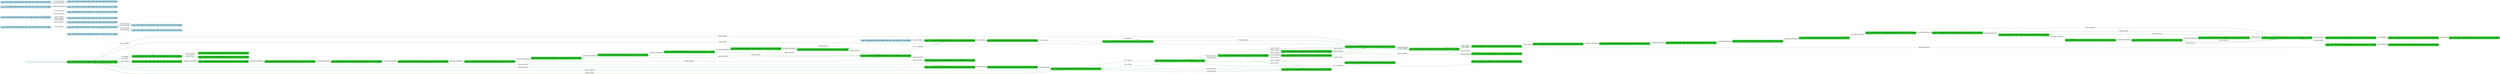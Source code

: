 digraph g {

	rankdir="LR"

	__invisible__[shape="point", color="forestgreen"]
	c0q4[label=<<b>c<sub>0</sub>q<sub>4</sub> = AC=0, Be=0, CS=0, De=0, Do=0, Gl=0, Li=0, Lo=0, Mv=0, Tr=0, Us=1, Wa=0</b>>, shape="box", style="rounded, filled", fillcolor="limegreen", color="forestgreen", penwidth=3] // Initial
	c1q0[label=<<b>c<sub>1</sub>q<sub>0</sub> = AC=0, Be=0, CS=0, De=0, Do=0, Gl=0, Li=0, Lo=0, Mv=1, Tr=0, Us=1, Wa=0</b>>, shape="box", style="rounded, filled", fillcolor="limegreen", color="forestgreen"]
	c63q0[label=<<b>c<sub>63</sub>q<sub>0</sub> = AC=0, Be=0, CS=0, De=0, Do=0, Gl=1, Li=0, Lo=0, Mv=1, Tr=0, Us=1, Wa=0</b>>, shape="box", style="rounded, filled", fillcolor="limegreen", color="forestgreen"]
	c64q0[label=<<b>c<sub>64</sub>q<sub>0</sub> = AC=0, Be=0, CS=0, De=0, Do=0, Gl=0, Li=1, Lo=0, Mv=1, Tr=0, Us=1, Wa=0</b>>, shape="box", style="rounded, filled", fillcolor="limegreen", color="forestgreen"]
	c2q0[label=<<b>c<sub>2</sub>q<sub>0</sub> = AC=0, Be=0, CS=0, De=0, Do=0, Gl=0, Li=0, Lo=1, Mv=0, Tr=1, Us=1, Wa=0</b>>, shape="box", style="rounded, filled", fillcolor="limegreen", color="forestgreen"]
	c9q0[label=<<b>c<sub>9</sub>q<sub>0</sub> = AC=0, Be=0, CS=0, De=1, Do=0, Gl=0, Li=0, Lo=1, Mv=0, Tr=1, Us=1, Wa=0</b>>, shape="box", style="rounded, filled", fillcolor="limegreen", color="forestgreen"]
	c33q0[label=<<b>c<sub>33</sub>q<sub>0</sub> = AC=0, Be=0, CS=0, De=2, Do=0, Gl=0, Li=0, Lo=1, Mv=0, Tr=1, Us=1, Wa=0</b>>, shape="box", style="rounded, filled", fillcolor="limegreen", color="forestgreen"]
	c34q0[label=<<b>c<sub>34</sub>q<sub>0</sub> = AC=0, Be=0, CS=0, De=3, Do=0, Gl=0, Li=0, Lo=1, Mv=0, Tr=1, Us=1, Wa=0</b>>, shape="box", style="rounded, filled", fillcolor="limegreen", color="forestgreen"]
	c35q0[label=<<b>c<sub>35</sub>q<sub>0</sub> = AC=0, Be=0, CS=0, De=4, Do=0, Gl=0, Li=0, Lo=1, Mv=0, Tr=1, Us=1, Wa=0</b>>, shape="box", style="rounded, filled", fillcolor="limegreen", color="forestgreen"]
	c13q0[label=<<b>c<sub>13</sub>q<sub>0</sub> = AC=0, Be=0, CS=0, De=5, Do=0, Gl=0, Li=0, Lo=1, Mv=0, Tr=1, Us=1, Wa=0</b>>, shape="box", style="rounded, filled", fillcolor="limegreen", color="forestgreen"]
	c14q2[label=<<b>c<sub>14</sub>q<sub>2</sub> = AC=1, Be=0, CS=0, De=0, Do=0, Gl=0, Li=0, Lo=1, Mv=0, Tr=0, Us=1, Wa=0</b>>, shape="box", style="rounded, filled", fillcolor="limegreen", color="forestgreen"]
	c21q0[label=<<b>c<sub>21</sub>q<sub>0</sub> = AC=0, Be=0, CS=0, De=0, Do=0, Gl=0, Li=0, Lo=1, Mv=0, Tr=0, Us=1, Wa=0</b>>, shape="box", style="rounded, filled", fillcolor="limegreen", color="forestgreen"]
	c30q0[label=<<b>c<sub>30</sub>q<sub>0</sub> = AC=1, Be=0, CS=0, De=0, Do=0, Gl=0, Li=0, Lo=0, Mv=0, Tr=0, Us=1, Wa=0</b>>, shape="box", style="rounded, filled", fillcolor="limegreen", color="forestgreen"]
	c17q0[label=<<b>c<sub>17</sub>q<sub>0</sub> = AC=1, Be=0, CS=0, De=0, Do=0, Gl=1, Li=0, Lo=0, Mv=0, Tr=0, Us=1, Wa=0</b>>, shape="box", style="rounded, filled", fillcolor="limegreen", color="forestgreen"]
	c4q4[label=<<b>c<sub>4</sub>q<sub>4</sub> = AC=0, Be=0, CS=0, De=0, Do=0, Gl=1, Li=0, Lo=0, Mv=0, Tr=0, Us=1, Wa=0</b>>, shape="box", style="rounded, filled", fillcolor="limegreen", color="forestgreen"]
	c5q4[label=<<b>c<sub>5</sub>q<sub>4</sub> = AC=0, Be=0, CS=0, De=0, Do=0, Gl=1, Li=1, Lo=0, Mv=0, Tr=0, Us=1, Wa=0</b>>, shape="box", style="rounded, filled", fillcolor="limegreen", color="forestgreen"]
	c56q0[label=<<b>c<sub>56</sub>q<sub>0</sub> = AC=0, Be=0, CS=0, De=0, Do=1, Gl=1, Li=1, Lo=0, Mv=0, Tr=0, Us=1, Wa=0</b>>, shape="box", style="rounded, filled", fillcolor="limegreen", color="forestgreen"]
	c62q0[label=<<b>c<sub>62</sub>q<sub>0</sub> = AC=0, Be=0, CS=1, De=0, Do=1, Gl=1, Li=1, Lo=0, Mv=0, Tr=0, Us=1, Wa=0</b>>, shape="box", style="rounded, filled", fillcolor="limegreen", color="forestgreen"]
	c10q0[label=<<b>c<sub>10</sub>q<sub>0</sub> = AC=0, Be=0, CS=0, De=0, Do=1, Gl=0, Li=1, Lo=0, Mv=0, Tr=0, Us=1, Wa=0</b>>, shape="box", style="rounded, filled", fillcolor="limegreen", color="forestgreen"]
	c3q0[label=<<b>c<sub>3</sub>q<sub>0</sub> = AC=0, Be=0, CS=0, De=0, Do=1, Gl=0, Li=0, Lo=0, Mv=0, Tr=0, Us=1, Wa=0</b>>, shape="box", style="rounded, filled", fillcolor="limegreen", color="forestgreen"]
	c6q0[label=<<b>c<sub>6</sub>q<sub>0</sub> = AC=0, Be=0, CS=1, De=0, Do=1, Gl=0, Li=0, Lo=0, Mv=0, Tr=0, Us=1, Wa=0</b>>, shape="box", style="rounded, filled", fillcolor="limegreen", color="forestgreen"]
	c7q4[label=<<b>c<sub>7</sub>q<sub>4</sub> = AC=0, Be=0, CS=1, De=0, Do=0, Gl=0, Li=0, Lo=0, Mv=0, Tr=0, Us=1, Wa=0</b>>, shape="box", style="rounded, filled", fillcolor="limegreen", color="forestgreen"]
	c41q0[label=<<b>c<sub>41</sub>q<sub>0</sub> = AC=0, Be=0, CS=1, De=0, Do=0, Gl=0, Li=0, Lo=1, Mv=0, Tr=1, Us=1, Wa=0</b>>, shape="box", style="rounded, filled", fillcolor="limegreen", color="forestgreen"]
	c42q0[label=<<b>c<sub>42</sub>q<sub>0</sub> = AC=0, Be=0, CS=1, De=1, Do=0, Gl=0, Li=0, Lo=1, Mv=0, Tr=1, Us=1, Wa=0</b>>, shape="box", style="rounded, filled", fillcolor="limegreen", color="forestgreen"]
	c43q0[label=<<b>c<sub>43</sub>q<sub>0</sub> = AC=0, Be=0, CS=1, De=2, Do=0, Gl=0, Li=0, Lo=1, Mv=0, Tr=1, Us=1, Wa=0</b>>, shape="box", style="rounded, filled", fillcolor="limegreen", color="forestgreen"]
	c44q0[label=<<b>c<sub>44</sub>q<sub>0</sub> = AC=0, Be=0, CS=1, De=3, Do=0, Gl=0, Li=0, Lo=1, Mv=0, Tr=1, Us=1, Wa=0</b>>, shape="box", style="rounded, filled", fillcolor="limegreen", color="forestgreen"]
	c45q0[label=<<b>c<sub>45</sub>q<sub>0</sub> = AC=0, Be=0, CS=1, De=4, Do=0, Gl=0, Li=0, Lo=1, Mv=0, Tr=1, Us=1, Wa=0</b>>, shape="box", style="rounded, filled", fillcolor="limegreen", color="forestgreen"]
	c46q0[label=<<b>c<sub>46</sub>q<sub>0</sub> = AC=0, Be=0, CS=1, De=5, Do=0, Gl=0, Li=0, Lo=1, Mv=0, Tr=1, Us=1, Wa=0</b>>, shape="box", style="rounded, filled", fillcolor="limegreen", color="forestgreen"]
	c47q2[label=<<b>c<sub>47</sub>q<sub>2</sub> = AC=1, Be=0, CS=1, De=0, Do=0, Gl=0, Li=0, Lo=1, Mv=0, Tr=0, Us=1, Wa=0</b>>, shape="box", style="rounded, filled", fillcolor="limegreen", color="forestgreen"]
	c53q0[label=<<b>c<sub>53</sub>q<sub>0</sub> = AC=1, Be=0, CS=1, De=0, Do=0, Gl=0, Li=0, Lo=0, Mv=0, Tr=0, Us=1, Wa=0</b>>, shape="box", style="rounded, filled", fillcolor="limegreen", color="forestgreen"]
	c61q0[label=<<b>c<sub>61</sub>q<sub>0</sub> = AC=1, Be=0, CS=1, De=0, Do=0, Gl=1, Li=0, Lo=0, Mv=0, Tr=0, Us=1, Wa=0</b>>, shape="box", style="rounded, filled", fillcolor="limegreen", color="forestgreen"]
	c54q4[label=<<b>c<sub>54</sub>q<sub>4</sub> = AC=1, Be=0, CS=1, De=0, Do=0, Gl=0, Li=0, Lo=1, Mv=0, Tr=0, Us=0, Wa=0</b>>, shape="box", style="rounded, filled", fillcolor="limegreen", color="forestgreen"]
	c55q8[label=<<b>c<sub>55</sub>q<sub>8</sub> = AC=1, Be=0, CS=1, De=0, Do=1, Gl=0, Li=0, Lo=1, Mv=0, Tr=0, Us=0, Wa=0</b>>, shape="box", style="rounded, filled", fillcolor="limegreen", color="forestgreen"]
	c60q9[label=<<b>c<sub>60</sub>q<sub>9</sub> = AC=1, Be=1, CS=1, De=0, Do=1, Gl=0, Li=0, Lo=1, Mv=0, Tr=0, Us=0, Wa=1</b>>, shape="box", style="rounded, filled", fillcolor="limegreen", color="forestgreen"]
	c48q0[label=<<b>c<sub>48</sub>q<sub>0</sub> = AC=0, Be=0, CS=1, De=6, Do=0, Gl=0, Li=0, Lo=1, Mv=0, Tr=1, Us=1, Wa=0</b>>, shape="box", style="rounded, filled", fillcolor="limegreen", color="forestgreen"]
	c49q0[label=<<b>c<sub>49</sub>q<sub>0</sub> = AC=0, Be=0, CS=1, De=7, Do=0, Gl=0, Li=0, Lo=1, Mv=0, Tr=1, Us=1, Wa=0</b>>, shape="box", style="rounded, filled", fillcolor="limegreen", color="forestgreen"]
	c50q0[label=<<b>c<sub>50</sub>q<sub>0</sub> = AC=0, Be=0, CS=1, De=8, Do=0, Gl=0, Li=0, Lo=1, Mv=0, Tr=1, Us=1, Wa=0</b>>, shape="box", style="rounded, filled", fillcolor="limegreen", color="forestgreen"]
	c51q0[label=<<b>c<sub>51</sub>q<sub>0</sub> = AC=0, Be=0, CS=1, De=9, Do=0, Gl=0, Li=0, Lo=1, Mv=0, Tr=1, Us=1, Wa=0</b>>, shape="box", style="rounded, filled", fillcolor="limegreen", color="forestgreen"]
	c52q0[label=<<b>c<sub>52</sub>q<sub>0</sub> = AC=0, Be=0, CS=1, De=10, Do=0, Gl=0, Li=0, Lo=1, Mv=0, Tr=1, Us=1, Wa=0</b>>, shape="box", style="rounded, filled", fillcolor="limegreen", color="forestgreen"]
	c59q0[label=<<b>c<sub>59</sub>q<sub>0</sub> = AC=0, Be=0, CS=1, De=0, Do=1, Gl=1, Li=0, Lo=0, Mv=0, Tr=0, Us=1, Wa=0</b>>, shape="box", style="rounded, filled", fillcolor="limegreen", color="forestgreen"]
	c57q0[label=<<b>c<sub>57</sub>q<sub>0</sub> = AC=0, Be=0, CS=1, De=0, Do=1, Gl=0, Li=1, Lo=0, Mv=0, Tr=0, Us=1, Wa=0</b>>, shape="box", style="rounded, filled", fillcolor="limegreen", color="forestgreen"]
	c8q0[label=<<b>c<sub>8</sub>q<sub>0</sub> = AC=0, Be=0, CS=0, De=0, Do=1, Gl=1, Li=0, Lo=0, Mv=0, Tr=0, Us=1, Wa=0</b>>, shape="box", style="rounded, filled", fillcolor="limegreen", color="forestgreen"]
	c58q4[label=<<b>c<sub>58</sub>q<sub>4</sub> = AC=0, Be=0, CS=0, De=0, Do=0, Gl=0, Li=1, Lo=0, Mv=0, Tr=0, Us=1, Wa=0</b>>, shape="box", style="rounded, filled", fillcolor="limegreen", color="forestgreen"]
	c16q4[label=<<b>c<sub>16</sub>q<sub>4</sub> = AC=1, Be=0, CS=0, De=0, Do=0, Gl=0, Li=0, Lo=1, Mv=0, Tr=0, Us=0, Wa=0</b>>, shape="box", style="rounded, filled", fillcolor="limegreen", color="forestgreen"]
	c26q8[label=<<b>c<sub>26</sub>q<sub>8</sub> = AC=1, Be=0, CS=0, De=0, Do=1, Gl=0, Li=0, Lo=1, Mv=0, Tr=0, Us=0, Wa=0</b>>, shape="box", style="rounded, filled", fillcolor="limegreen", color="forestgreen"]
	c27q9[label=<<b>c<sub>27</sub>q<sub>9</sub> = AC=1, Be=1, CS=0, De=0, Do=1, Gl=0, Li=0, Lo=1, Mv=0, Tr=0, Us=0, Wa=1</b>>, shape="box", style="rounded, filled", fillcolor="limegreen", color="forestgreen"]
	c36q0[label=<<b>c<sub>36</sub>q<sub>0</sub> = AC=0, Be=0, CS=0, De=6, Do=0, Gl=0, Li=0, Lo=1, Mv=0, Tr=1, Us=1, Wa=0</b>>, shape="box", style="rounded, filled", fillcolor="limegreen", color="forestgreen"]
	c37q0[label=<<b>c<sub>37</sub>q<sub>0</sub> = AC=0, Be=0, CS=0, De=7, Do=0, Gl=0, Li=0, Lo=1, Mv=0, Tr=1, Us=1, Wa=0</b>>, shape="box", style="rounded, filled", fillcolor="limegreen", color="forestgreen"]
	c38q0[label=<<b>c<sub>38</sub>q<sub>0</sub> = AC=0, Be=0, CS=0, De=8, Do=0, Gl=0, Li=0, Lo=1, Mv=0, Tr=1, Us=1, Wa=0</b>>, shape="box", style="rounded, filled", fillcolor="limegreen", color="forestgreen"]
	c39q0[label=<<b>c<sub>39</sub>q<sub>0</sub> = AC=0, Be=0, CS=0, De=9, Do=0, Gl=0, Li=0, Lo=1, Mv=0, Tr=1, Us=1, Wa=0</b>>, shape="box", style="rounded, filled", fillcolor="limegreen", color="forestgreen"]
	c40q0[label=<<b>c<sub>40</sub>q<sub>0</sub> = AC=0, Be=0, CS=0, De=10, Do=0, Gl=0, Li=0, Lo=1, Mv=0, Tr=1, Us=1, Wa=0</b>>, shape="box", style="rounded, filled", fillcolor="limegreen", color="forestgreen"]
	c11q4[label=<<b>c<sub>11</sub>q<sub>4</sub> = AC=1, Be=0, CS=0, De=0, Do=0, Gl=1, Li=0, Lo=0, Mv=0, Tr=0, Us=0, Wa=0</b>>, shape="box", style="rounded, filled, dashed", fillcolor="lightblue2", color="deepskyblue4"]
	c12q8[label=<<b>c<sub>12</sub>q<sub>8</sub> = AC=1, Be=0, CS=0, De=0, Do=1, Gl=1, Li=0, Lo=0, Mv=0, Tr=0, Us=0, Wa=0</b>>, shape="box", style="rounded, filled, dashed", fillcolor="lightblue2", color="deepskyblue4"]
	c15q0[label=<<b>c<sub>15</sub>q<sub>0</sub> = AC=0, Be=0, CS=0, De=5, Do=0, Gl=0, Li=0, Lo=1, Mv=0, Tr=1, Us=0, Wa=0</b>>, shape="box", style="rounded, filled, dashed", fillcolor="lightblue2", color="deepskyblue4"]
	c18q0[label=<<b>c<sub>18</sub>q<sub>0</sub> = AC=0, Be=0, CS=0, De=0, Do=1, Gl=1, Li=0, Lo=0, Mv=0, Tr=0, Us=0, Wa=0</b>>, shape="box", style="rounded, filled, dashed", fillcolor="lightblue2", color="deepskyblue4"]
	c19q0[label=<<b>c<sub>19</sub>q<sub>0</sub> = AC=0, Be=0, CS=1, De=0, Do=1, Gl=1, Li=0, Lo=0, Mv=0, Tr=0, Us=0, Wa=0</b>>, shape="box", style="rounded, filled, dashed", fillcolor="lightblue2", color="deepskyblue4"]
	c20q0[label=<<b>c<sub>20</sub>q<sub>0</sub> = AC=0, Be=0, CS=0, De=0, Do=0, Gl=0, Li=0, Lo=1, Mv=1, Tr=0, Us=1, Wa=0</b>>, shape="box", style="rounded, filled, dashed", fillcolor="lightblue2", color="deepskyblue4"]
	c22q0[label=<<b>c<sub>22</sub>q<sub>0</sub> = AC=0, Be=0, CS=0, De=0, Do=1, Gl=0, Li=0, Lo=0, Mv=0, Tr=0, Us=0, Wa=0</b>>, shape="box", style="rounded, filled, dashed", fillcolor="lightblue2", color="deepskyblue4"]
	c23q0[label=<<b>c<sub>23</sub>q<sub>0</sub> = AC=1, Be=0, CS=0, De=0, Do=0, Gl=0, Li=0, Lo=1, Mv=0, Tr=1, Us=1, Wa=0</b>>, shape="box", style="rounded, filled, dashed", fillcolor="lightblue2", color="deepskyblue4"]
	c24q0[label=<<b>c<sub>24</sub>q<sub>0</sub> = AC=1, Be=0, CS=0, De=1, Do=0, Gl=0, Li=0, Lo=1, Mv=0, Tr=1, Us=1, Wa=0</b>>, shape="box", style="rounded, filled, dashed", fillcolor="lightblue2", color="deepskyblue4"]
	c25q0[label=<<b>c<sub>25</sub>q<sub>0</sub> = AC=0, Be=0, CS=0, De=0, Do=1, Gl=1, Li=1, Lo=0, Mv=0, Tr=0, Us=0, Wa=0</b>>, shape="box", style="rounded, filled, dashed", fillcolor="lightblue2", color="deepskyblue4"]
	c28q8[label=<<b>c<sub>28</sub>q<sub>8</sub> = AC=1, Be=0, CS=1, De=0, Do=1, Gl=1, Li=0, Lo=0, Mv=0, Tr=0, Us=0, Wa=0</b>>, shape="box", style="rounded, filled, dashed", fillcolor="lightblue2", color="deepskyblue4"]
	c29q8[label=<<b>c<sub>29</sub>q<sub>8</sub> = AC=1, Be=0, CS=0, De=0, Do=1, Gl=0, Li=0, Lo=0, Mv=0, Tr=0, Us=0, Wa=0</b>>, shape="box", style="rounded, filled, dashed", fillcolor="lightblue2", color="deepskyblue4"]
	c31q9[label=<<b>c<sub>31</sub>q<sub>9</sub> = AC=1, Be=1, CS=0, De=0, Do=1, Gl=0, Li=0, Lo=0, Mv=0, Tr=0, Us=0, Wa=1</b>>, shape="box", style="rounded, filled, dashed", fillcolor="lightblue2", color="deepskyblue4"]
	c32q9[label=<<b>c<sub>32</sub>q<sub>9</sub> = AC=1, Be=1, CS=1, De=0, Do=1, Gl=0, Li=0, Lo=0, Mv=0, Tr=0, Us=0, Wa=1</b>>, shape="box", style="rounded, filled, dashed", fillcolor="lightblue2", color="deepskyblue4"]

	__invisible__ -> c0q4[penwidth=3, color="forestgreen"]
	c0q4 -> c1q0[label=<Car_Moving>, color="forestgreen"]
	c1q0 -> c0q4[label=<Car_Stopping>, color="forestgreen"]
	c1q0 -> c63q0[label=<Glasses_Opening>, color="forestgreen"]
	c1q0 -> c64q0[label=<Light_Activation>, color="forestgreen"]
	c0q4 -> c2q0[label=<Doors_Locking>, color="forestgreen"]
	c2q0 -> c9q0[label=<Increment_Chronometer>, color="forestgreen"]
	c9q0 -> c33q0[label=<Increment_Chronometer>, color="forestgreen"]
	c33q0 -> c34q0[label=<Increment_Chronometer>, color="forestgreen"]
	c34q0 -> c35q0[label=<Increment_Chronometer>, color="forestgreen"]
	c35q0 -> c13q0[label=<Increment_Chronometer>, color="forestgreen"]
	c13q0 -> c14q2[label=<Alarm_Activation>, color="forestgreen"]
	c14q2 -> c21q0[label=<Alarm_Deactivation>, color="forestgreen"]
	c21q0 -> c0q4[label=<Doors_Unlocking>, color="forestgreen"]
	c14q2 -> c30q0[label=<Doors_Unlocking>, color="forestgreen"]
	c30q0 -> c0q4[label=<Alarm_Deactivation>, color="forestgreen"]
	c30q0 -> c17q0[label=<Glasses_Opening>, color="forestgreen"]
	c17q0 -> c4q4[label=<Alarm_Deactivation>, color="forestgreen"]
	c4q4 -> c5q4[label=<Light_Activation>, color="forestgreen"]
	c5q4 -> c4q4[label=<Light_Deactivation>, color="forestgreen"]
	c5q4 -> c56q0[label=<Doors_Opening>, color="forestgreen"]
	c56q0 -> c62q0[label=<Ch_Sec_Activation>, color="forestgreen"]
	c56q0 -> c5q4[label=<Doors_Closing>, color="forestgreen"]
	c56q0 -> c10q0[label=<Glasses_Closing>, color="forestgreen"]
	c10q0 -> c3q0[label=<Light_Deactivation>, color="forestgreen"]
	c3q0 -> c6q0[label=<Ch_Sec_Activation>, color="forestgreen"]
	c6q0 -> c3q0[label=<Ch_Sec_Deactivation>, color="forestgreen"]
	c6q0 -> c7q4[label=<Doors_Closing>, color="forestgreen"]
	c7q4 -> c41q0[label=<Doors_Locking>, color="forestgreen"]
	c41q0 -> c42q0[label=<Increment_Chronometer>, color="forestgreen"]
	c42q0 -> c43q0[label=<Increment_Chronometer>, color="forestgreen"]
	c43q0 -> c44q0[label=<Increment_Chronometer>, color="forestgreen"]
	c44q0 -> c45q0[label=<Increment_Chronometer>, color="forestgreen"]
	c45q0 -> c46q0[label=<Increment_Chronometer>, color="forestgreen"]
	c46q0 -> c47q2[label=<Alarm_Activation>, color="forestgreen"]
	c47q2 -> c53q0[label=<Doors_Unlocking>, color="forestgreen"]
	c53q0 -> c7q4[label=<Alarm_Deactivation>, color="forestgreen"]
	c53q0 -> c61q0[label=<Glasses_Opening>, color="forestgreen"]
	c47q2 -> c54q4[label=<User_Unauthorized>, color="forestgreen"]
	c54q4 -> c55q8[label=<Doors_Opening>, color="forestgreen"]
	c55q8 -> c60q9[label=<Be_Activation>, color="forestgreen"]
	c46q0 -> c48q0[label=<Increment_Chronometer>, color="forestgreen"]
	c48q0 -> c47q2[label=<Alarm_Activation>, color="forestgreen"]
	c48q0 -> c49q0[label=<Increment_Chronometer>, color="forestgreen"]
	c49q0 -> c47q2[label=<Alarm_Activation>, color="forestgreen"]
	c49q0 -> c50q0[label=<Increment_Chronometer>, color="forestgreen"]
	c50q0 -> c47q2[label=<Alarm_Activation>, color="forestgreen"]
	c50q0 -> c51q0[label=<Increment_Chronometer>, color="forestgreen"]
	c51q0 -> c47q2[label=<Alarm_Activation>, color="forestgreen"]
	c51q0 -> c52q0[label=<Increment_Chronometer>, color="forestgreen"]
	c52q0 -> c47q2[label=<Alarm_Activation>, color="forestgreen"]
	c7q4 -> c6q0[label=<Doors_Opening>, color="forestgreen"]
	c6q0 -> c59q0[label=<Glasses_Opening>, color="forestgreen"]
	c6q0 -> c57q0[label=<Light_Activation>, color="forestgreen"]
	c3q0 -> c8q0[label=<Glasses_Opening>, color="forestgreen"]
	c8q0 -> c3q0[label=<Glasses_Closing>, color="forestgreen"]
	c8q0 -> c59q0[label=<Ch_Sec_Activation>, color="forestgreen"]
	c8q0 -> c4q4[label=<Doors_Closing>, color="forestgreen"]
	c8q0 -> c56q0[label=<Light_Activation>, color="forestgreen"]
	c3q0 -> c10q0[label=<Light_Activation>, color="forestgreen"]
	c3q0 -> c0q4[label=<Doors_Closing>, color="forestgreen"]
	c10q0 -> c57q0[label=<Ch_Sec_Activation>, color="forestgreen"]
	c10q0 -> c58q4[label=<Doors_Closing>, color="forestgreen"]
	c10q0 -> c56q0[label=<Glasses_Opening>, color="forestgreen"]
	c56q0 -> c8q0[label=<Light_Deactivation>, color="forestgreen"]
	c4q4 -> c0q4[label=<Glasses_Closing>, color="forestgreen"]
	c4q4 -> c8q0[label=<Doors_Opening>, color="forestgreen"]
	c14q2 -> c16q4[label=<User_Unauthorized>, color="forestgreen"]
	c16q4 -> c26q8[label=<Doors_Opening>, color="forestgreen"]
	c26q8 -> c27q9[label=<Be_Activation>, color="forestgreen"]
	c27q9 -> c27q9[label=<Be_Activation>, color="forestgreen"]
	c27q9 -> c3q0[label=<User_Authorized>, color="forestgreen"]
	c13q0 -> c36q0[label=<Increment_Chronometer>, color="forestgreen"]
	c36q0 -> c14q2[label=<Alarm_Activation>, color="forestgreen"]
	c36q0 -> c37q0[label=<Increment_Chronometer>, color="forestgreen"]
	c37q0 -> c14q2[label=<Alarm_Activation>, color="forestgreen"]
	c37q0 -> c38q0[label=<Increment_Chronometer>, color="forestgreen"]
	c38q0 -> c14q2[label=<Alarm_Activation>, color="forestgreen"]
	c38q0 -> c39q0[label=<Increment_Chronometer>, color="forestgreen"]
	c39q0 -> c14q2[label=<Alarm_Activation>, color="forestgreen"]
	c39q0 -> c40q0[label=<Increment_Chronometer>, color="forestgreen"]
	c40q0 -> c14q2[label=<Alarm_Activation>, color="forestgreen"]
	c0q4 -> c3q0[label=<Doors_Opening>, color="forestgreen"]
	c0q4 -> c4q4[label=<Glasses_Opening>, color="forestgreen"]
	c11q4 -> c12q8[label=<Doors_Opening>, color="deepskyblue4", style="dashed"]
	c15q0 -> c16q4[label=<Alarm_Activation>, color="deepskyblue4", style="dashed"]
	c18q0 -> c19q0[label=<Ch_Sec_Activation>, color="deepskyblue4", style="dashed"]
	c19q0 -> c18q0[label=<Ch_Sec_Deactivation>, color="deepskyblue4", style="dashed"]
	c20q0 -> c1q0[label=<Doors_Unlocking>, color="deepskyblue4", style="dashed"]
	c18q0 -> c22q0[label=<Glasses_Closing>, color="deepskyblue4", style="dashed"]
	c22q0 -> c18q0[label=<Glasses_Opening>, color="deepskyblue4", style="dashed"]
	c23q0 -> c24q0[label=<Increment_Chronometer>, color="deepskyblue4", style="dashed"]
	c18q0 -> c25q0[label=<Light_Activation>, color="deepskyblue4", style="dashed"]
	c25q0 -> c18q0[label=<Light_Deactivation>, color="deepskyblue4", style="dashed"]
	c12q8 -> c28q8[label=<Ch_Sec_Activation>, color="deepskyblue4", style="dashed"]
	c28q8 -> c12q8[label=<Ch_Sec_Deactivation>, color="deepskyblue4", style="dashed"]
	c12q8 -> c29q8[label=<Glasses_Closing>, color="deepskyblue4", style="dashed"]
	c29q8 -> c12q8[label=<Glasses_Opening>, color="deepskyblue4", style="dashed"]
	c31q9 -> c32q9[label=<Ch_Sec_Activation>, color="deepskyblue4", style="dashed"]
	c32q9 -> c31q9[label=<Ch_Sec_Deactivation>, color="deepskyblue4", style="dashed"]

}
